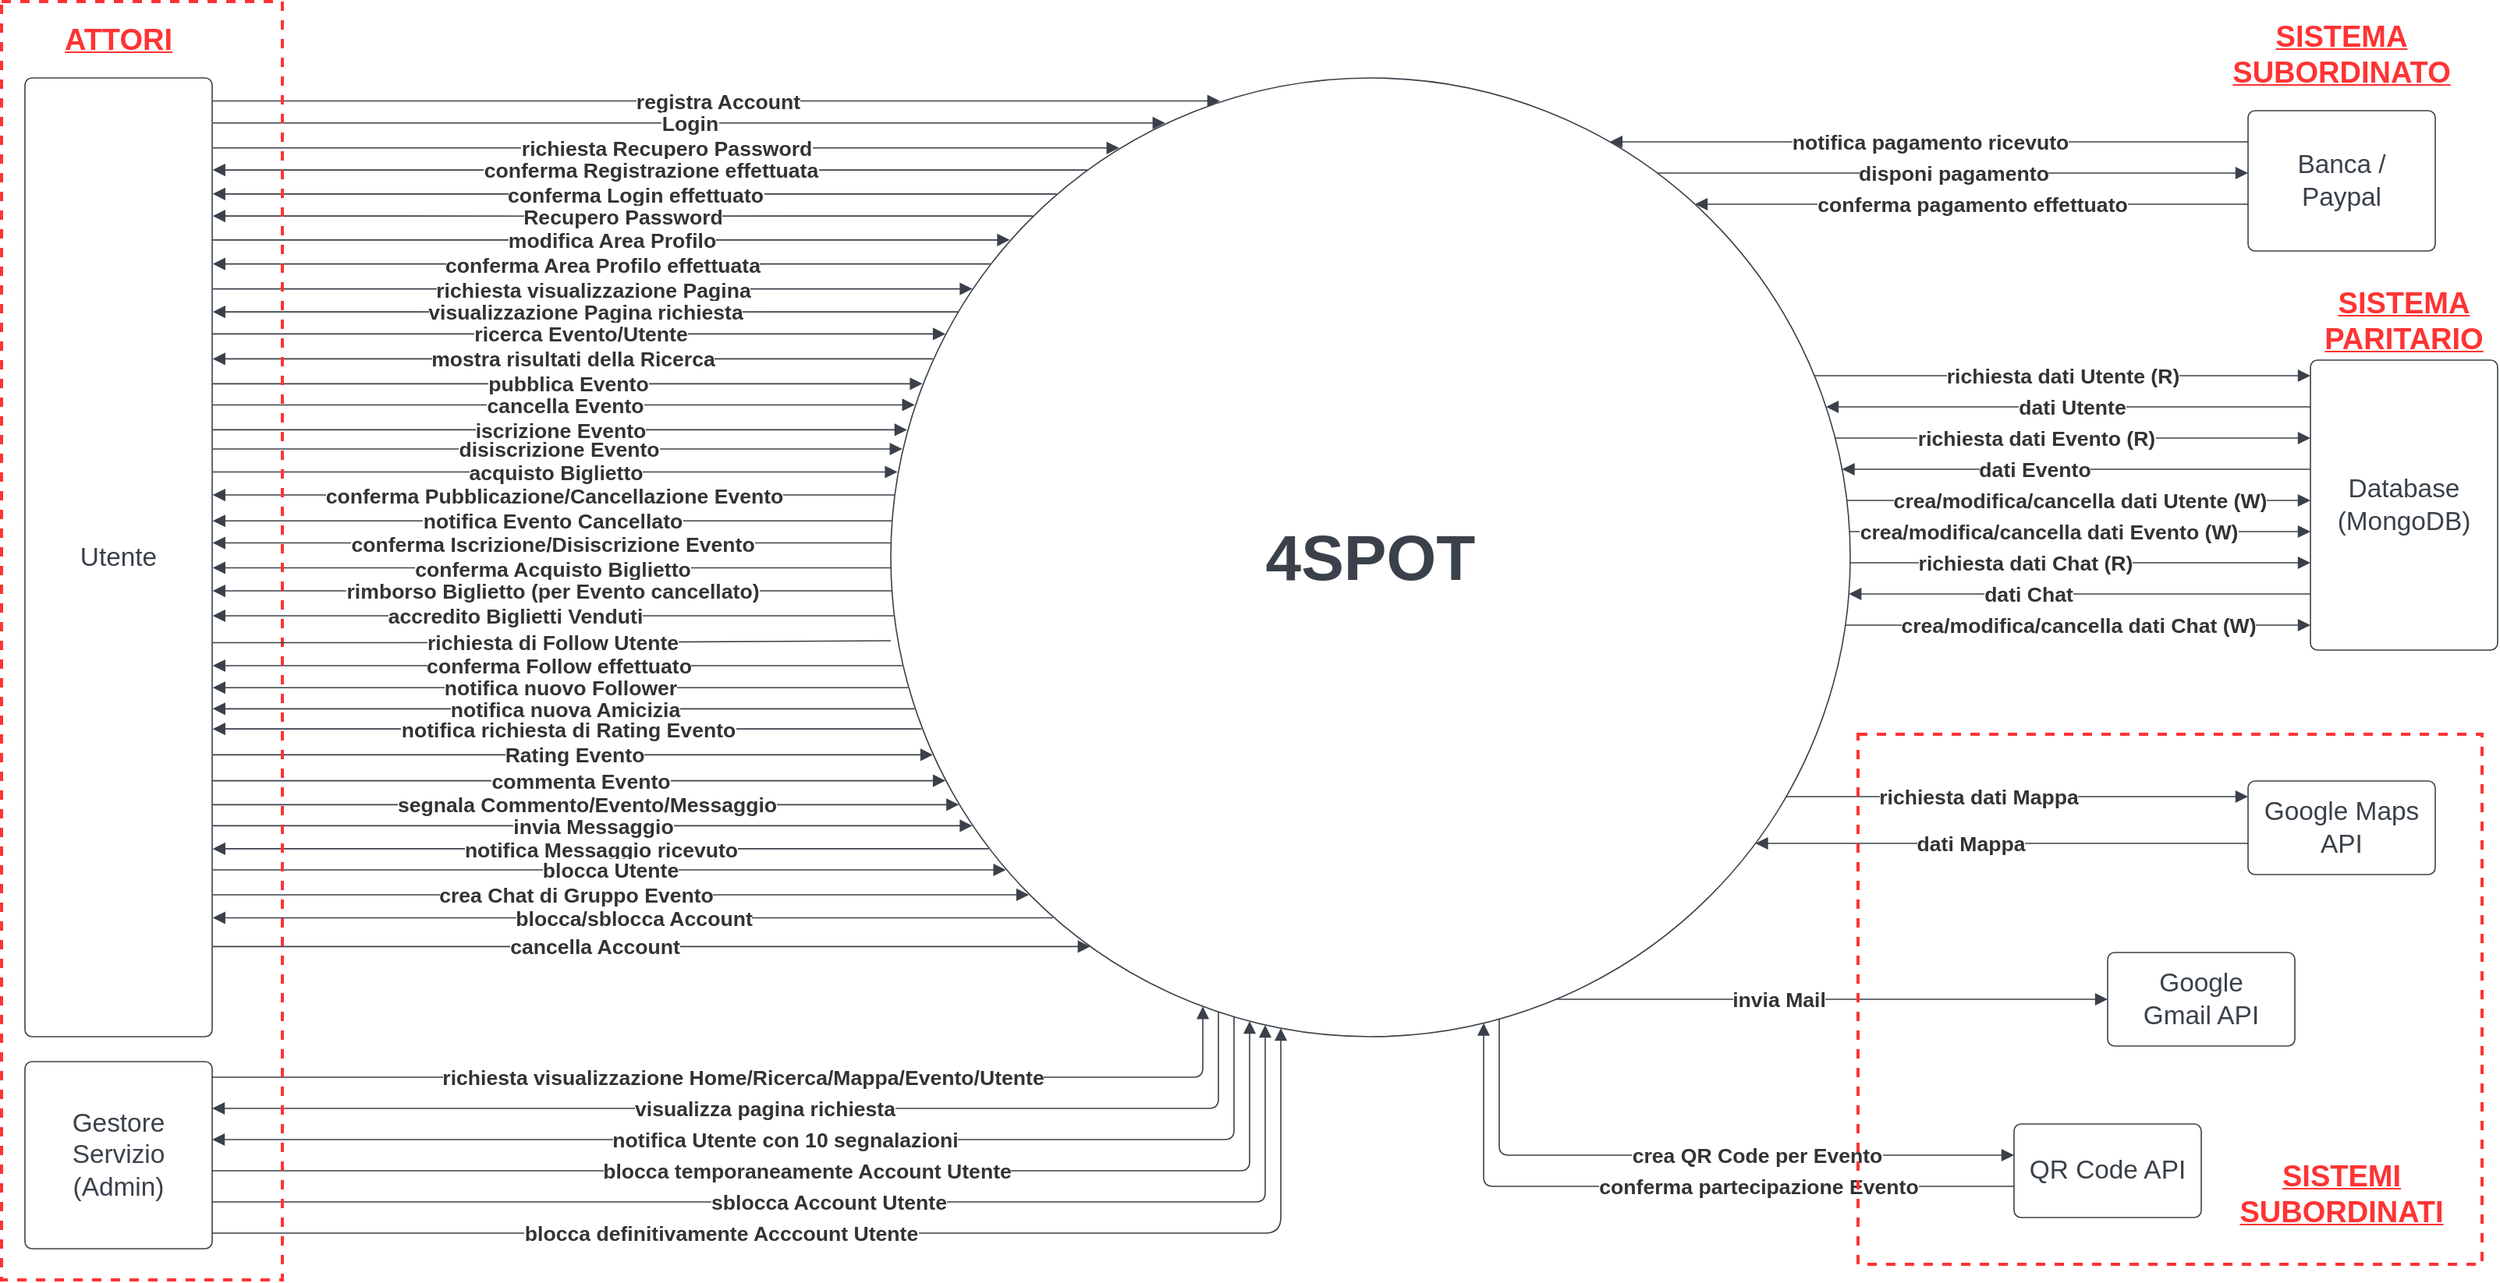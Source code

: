 <mxfile version="20.5.3" type="device"><diagram id="0ygU7Ll9kTjjCBXaLYGu" name="Page-1"><mxGraphModel dx="1422" dy="820" grid="1" gridSize="10" guides="1" tooltips="1" connect="1" arrows="1" fold="1" page="1" pageScale="1" pageWidth="1654" pageHeight="1169" math="0" shadow="0"><root><mxCell id="0"/><mxCell id="1" parent="0"/><UserObject label="Utente" lucidchartObjectId="jHH7LscCZWrc" id="lxG8114WZ8tYVS2gmqav-1"><mxCell style="html=1;overflow=block;blockSpacing=1;whiteSpace=wrap;fontSize=16.7;fontColor=#3a414a;spacing=9;strokeColor=#3a414a;strokeOpacity=100;rounded=1;absoluteArcSize=1;arcSize=9;strokeWidth=0.8;" parent="1" vertex="1"><mxGeometry x="45" y="189" width="120" height="615" as="geometry"/></mxCell></UserObject><UserObject label="" lucidchartObjectId="wHH783.iqKd4" id="lxG8114WZ8tYVS2gmqav-2"><mxCell style="html=1;jettySize=18;whiteSpace=wrap;fontSize=13;strokeColor=#3a414a;strokeOpacity=100;strokeWidth=0.8;rounded=1;arcSize=12;edgeStyle=orthogonalEdgeStyle;startArrow=none;endArrow=block;endFill=1;exitX=1.003;exitY=0.024;exitPerimeter=0;entryX=0.343;entryY=0.024;entryPerimeter=0;" parent="1" source="lxG8114WZ8tYVS2gmqav-1" target="lxG8114WZ8tYVS2gmqav-8" edge="1"><mxGeometry width="100" height="100" relative="1" as="geometry"><Array as="points"/></mxGeometry></mxCell></UserObject><mxCell id="lxG8114WZ8tYVS2gmqav-3" value="registra Account" style="text;html=1;resizable=0;labelBackgroundColor=default;align=center;verticalAlign=middle;fontStyle=1;fontColor=#333333;fontSize=13.3;" parent="lxG8114WZ8tYVS2gmqav-2" vertex="1"><mxGeometry relative="1" as="geometry"/></mxCell><UserObject label="" lucidchartObjectId="KHH7KnqsIhpE" id="lxG8114WZ8tYVS2gmqav-4"><mxCell style="html=1;jettySize=18;whiteSpace=wrap;fontSize=13;strokeColor=#3a414a;strokeOpacity=100;strokeWidth=0.8;rounded=1;arcSize=12;edgeStyle=orthogonalEdgeStyle;startArrow=none;endArrow=block;endFill=1;exitX=1.003;exitY=0.047;exitPerimeter=0;entryX=0.286;entryY=0.047;entryPerimeter=0;" parent="1" source="lxG8114WZ8tYVS2gmqav-1" target="lxG8114WZ8tYVS2gmqav-8" edge="1"><mxGeometry width="100" height="100" relative="1" as="geometry"><Array as="points"/></mxGeometry></mxCell></UserObject><mxCell id="lxG8114WZ8tYVS2gmqav-5" value="Login" style="text;html=1;resizable=0;labelBackgroundColor=default;align=center;verticalAlign=middle;fontStyle=1;fontColor=#333333;fontSize=13.3;" parent="lxG8114WZ8tYVS2gmqav-4" vertex="1"><mxGeometry relative="1" as="geometry"/></mxCell><UserObject label="" lucidchartObjectId="YHH7TzQvjpD2" id="lxG8114WZ8tYVS2gmqav-6"><mxCell style="html=1;jettySize=18;whiteSpace=wrap;fontSize=13;strokeColor=#3a414a;strokeOpacity=100;strokeWidth=0.8;rounded=1;arcSize=12;edgeStyle=orthogonalEdgeStyle;startArrow=none;endArrow=block;endFill=1;exitX=1.003;exitY=0.073;exitPerimeter=0;entryX=0.238;entryY=0.073;entryPerimeter=0;" parent="1" source="lxG8114WZ8tYVS2gmqav-1" target="lxG8114WZ8tYVS2gmqav-8" edge="1"><mxGeometry width="100" height="100" relative="1" as="geometry"><Array as="points"/></mxGeometry></mxCell></UserObject><mxCell id="lxG8114WZ8tYVS2gmqav-7" value="richiesta Recupero Password" style="text;html=1;resizable=0;labelBackgroundColor=default;align=center;verticalAlign=middle;fontStyle=1;fontColor=#333333;fontSize=13.3;" parent="lxG8114WZ8tYVS2gmqav-6" vertex="1"><mxGeometry relative="1" as="geometry"/></mxCell><UserObject label="&lt;font style=&quot;font-size: 41px;&quot;&gt;&lt;b&gt;&lt;font style=&quot;font-size: 41px;&quot;&gt;4SPOT&lt;/font&gt;&lt;/b&gt;&lt;/font&gt;" lucidchartObjectId="lIH7gqfnKGnC" id="lxG8114WZ8tYVS2gmqav-8"><mxCell style="html=1;overflow=block;blockSpacing=1;whiteSpace=wrap;ellipse;fontSize=16.7;fontColor=#3a414a;spacing=3.8;strokeColor=#3a414a;strokeOpacity=100;rounded=1;absoluteArcSize=1;arcSize=9;strokeWidth=0.8;" parent="1" vertex="1"><mxGeometry x="600" y="189" width="615" height="615" as="geometry"/></mxCell></UserObject><UserObject label="" lucidchartObjectId="XKH7SrIEXnF4" id="lxG8114WZ8tYVS2gmqav-9"><mxCell style="html=1;jettySize=18;whiteSpace=wrap;fontSize=13;strokeColor=#3a414a;strokeOpacity=100;strokeWidth=0.8;rounded=1;arcSize=12;edgeStyle=orthogonalEdgeStyle;startArrow=none;endArrow=block;endFill=1;exitX=0.205;exitY=0.096;exitPerimeter=0;entryX=1.003;entryY=0.096;entryPerimeter=0;" parent="1" source="lxG8114WZ8tYVS2gmqav-8" target="lxG8114WZ8tYVS2gmqav-1" edge="1"><mxGeometry width="100" height="100" relative="1" as="geometry"><Array as="points"/></mxGeometry></mxCell></UserObject><mxCell id="lxG8114WZ8tYVS2gmqav-10" value="conferma Registrazione effettuata" style="text;html=1;resizable=0;labelBackgroundColor=default;align=center;verticalAlign=middle;fontStyle=1;fontColor=#333333;fontSize=13.3;" parent="lxG8114WZ8tYVS2gmqav-9" vertex="1"><mxGeometry relative="1" as="geometry"/></mxCell><UserObject label="" lucidchartObjectId="wLH7paUqzed-" id="lxG8114WZ8tYVS2gmqav-11"><mxCell style="html=1;jettySize=18;whiteSpace=wrap;fontSize=13;strokeColor=#3a414a;strokeOpacity=100;strokeWidth=0.8;rounded=1;arcSize=12;edgeStyle=orthogonalEdgeStyle;startArrow=none;endArrow=block;endFill=1;exitX=0.173;exitY=0.121;exitPerimeter=0;entryX=1.003;entryY=0.121;entryPerimeter=0;" parent="1" source="lxG8114WZ8tYVS2gmqav-8" target="lxG8114WZ8tYVS2gmqav-1" edge="1"><mxGeometry width="100" height="100" relative="1" as="geometry"><Array as="points"/></mxGeometry></mxCell></UserObject><mxCell id="lxG8114WZ8tYVS2gmqav-12" value="conferma Login effettuato" style="text;html=1;resizable=0;labelBackgroundColor=default;align=center;verticalAlign=middle;fontStyle=1;fontColor=#333333;fontSize=13.3;" parent="lxG8114WZ8tYVS2gmqav-11" vertex="1"><mxGeometry relative="1" as="geometry"/></mxCell><UserObject label="" lucidchartObjectId="WLH701~cZH7e" id="lxG8114WZ8tYVS2gmqav-13"><mxCell style="html=1;jettySize=18;whiteSpace=wrap;fontSize=13;strokeColor=#3a414a;strokeOpacity=100;strokeWidth=0.8;rounded=1;arcSize=12;edgeStyle=orthogonalEdgeStyle;startArrow=none;endArrow=block;endFill=1;exitX=0.148;exitY=0.144;exitPerimeter=0;entryX=1.003;entryY=0.144;entryPerimeter=0;" parent="1" source="lxG8114WZ8tYVS2gmqav-8" target="lxG8114WZ8tYVS2gmqav-1" edge="1"><mxGeometry width="100" height="100" relative="1" as="geometry"><Array as="points"/></mxGeometry></mxCell></UserObject><mxCell id="lxG8114WZ8tYVS2gmqav-14" value="Recupero Password" style="text;html=1;resizable=0;labelBackgroundColor=default;align=center;verticalAlign=middle;fontStyle=1;fontColor=#333333;fontSize=13.3;" parent="lxG8114WZ8tYVS2gmqav-13" vertex="1"><mxGeometry relative="1" as="geometry"/></mxCell><UserObject label="" lucidchartObjectId="LMH7ZaBN427p" id="lxG8114WZ8tYVS2gmqav-15"><mxCell style="html=1;jettySize=18;whiteSpace=wrap;fontSize=13;strokeColor=#3a414a;strokeOpacity=100;strokeWidth=0.8;rounded=1;arcSize=12;edgeStyle=orthogonalEdgeStyle;startArrow=none;endArrow=block;endFill=1;exitX=1.003;exitY=0.169;exitPerimeter=0;entryX=0.124;entryY=0.169;entryPerimeter=0;" parent="1" source="lxG8114WZ8tYVS2gmqav-1" target="lxG8114WZ8tYVS2gmqav-8" edge="1"><mxGeometry width="100" height="100" relative="1" as="geometry"><Array as="points"/></mxGeometry></mxCell></UserObject><mxCell id="lxG8114WZ8tYVS2gmqav-16" value="modifica Area Profilo" style="text;html=1;resizable=0;labelBackgroundColor=default;align=center;verticalAlign=middle;fontStyle=1;fontColor=#333333;fontSize=13.3;" parent="lxG8114WZ8tYVS2gmqav-15" vertex="1"><mxGeometry relative="1" as="geometry"/></mxCell><UserObject label="" lucidchartObjectId="yNH7M9s8kYvh" id="lxG8114WZ8tYVS2gmqav-17"><mxCell style="html=1;jettySize=18;whiteSpace=wrap;fontSize=13;strokeColor=#3a414a;strokeOpacity=100;strokeWidth=0.8;rounded=1;arcSize=12;edgeStyle=orthogonalEdgeStyle;startArrow=none;endArrow=block;endFill=1;exitX=0.104;exitY=0.194;exitPerimeter=0;entryX=1.003;entryY=0.194;entryPerimeter=0;" parent="1" source="lxG8114WZ8tYVS2gmqav-8" target="lxG8114WZ8tYVS2gmqav-1" edge="1"><mxGeometry width="100" height="100" relative="1" as="geometry"><Array as="points"/></mxGeometry></mxCell></UserObject><mxCell id="lxG8114WZ8tYVS2gmqav-18" value="conferma Area Profilo effettuata" style="text;html=1;resizable=0;labelBackgroundColor=default;align=center;verticalAlign=middle;fontStyle=1;fontColor=#333333;fontSize=13.3;" parent="lxG8114WZ8tYVS2gmqav-17" vertex="1"><mxGeometry relative="1" as="geometry"/></mxCell><UserObject label="" lucidchartObjectId="eOH7OGuUN6M1" id="lxG8114WZ8tYVS2gmqav-19"><mxCell style="html=1;jettySize=18;whiteSpace=wrap;fontSize=13;strokeColor=#3a414a;strokeOpacity=100;strokeWidth=0.8;rounded=1;arcSize=12;edgeStyle=orthogonalEdgeStyle;startArrow=none;endArrow=block;endFill=1;exitX=1.003;exitY=0.22;exitPerimeter=0;entryX=0.085;entryY=0.22;entryPerimeter=0;" parent="1" source="lxG8114WZ8tYVS2gmqav-1" target="lxG8114WZ8tYVS2gmqav-8" edge="1"><mxGeometry width="100" height="100" relative="1" as="geometry"><Array as="points"/></mxGeometry></mxCell></UserObject><mxCell id="lxG8114WZ8tYVS2gmqav-20" value="richiesta visualizzazione Pagina" style="text;html=1;resizable=0;labelBackgroundColor=default;align=center;verticalAlign=middle;fontStyle=1;fontColor=#333333;fontSize=13.3;" parent="lxG8114WZ8tYVS2gmqav-19" vertex="1"><mxGeometry relative="1" as="geometry"/></mxCell><UserObject label="" lucidchartObjectId="IOH7h3Mx-0K_" id="lxG8114WZ8tYVS2gmqav-21"><mxCell style="html=1;jettySize=18;whiteSpace=wrap;fontSize=13;strokeColor=#3a414a;strokeOpacity=100;strokeWidth=0.8;rounded=1;arcSize=12;edgeStyle=orthogonalEdgeStyle;startArrow=none;endArrow=block;endFill=1;exitX=0.07;exitY=0.244;exitPerimeter=0;entryX=1.003;entryY=0.244;entryPerimeter=0;" parent="1" source="lxG8114WZ8tYVS2gmqav-8" target="lxG8114WZ8tYVS2gmqav-1" edge="1"><mxGeometry width="100" height="100" relative="1" as="geometry"><Array as="points"/></mxGeometry></mxCell></UserObject><mxCell id="lxG8114WZ8tYVS2gmqav-22" value="visualizzazione Pagina richiesta" style="text;html=1;resizable=0;labelBackgroundColor=default;align=center;verticalAlign=middle;fontStyle=1;fontColor=#333333;fontSize=13.3;" parent="lxG8114WZ8tYVS2gmqav-21" vertex="1"><mxGeometry relative="1" as="geometry"/></mxCell><UserObject label="" lucidchartObjectId="pPH7auIgnBh3" id="lxG8114WZ8tYVS2gmqav-23"><mxCell style="html=1;jettySize=18;whiteSpace=wrap;fontSize=13;strokeColor=#3a414a;strokeOpacity=100;strokeWidth=0.8;rounded=1;arcSize=12;edgeStyle=orthogonalEdgeStyle;startArrow=none;endArrow=block;endFill=1;exitX=1.003;exitY=0.267;exitPerimeter=0;entryX=0.057;entryY=0.267;entryPerimeter=0;" parent="1" source="lxG8114WZ8tYVS2gmqav-1" target="lxG8114WZ8tYVS2gmqav-8" edge="1"><mxGeometry width="100" height="100" relative="1" as="geometry"><Array as="points"/></mxGeometry></mxCell></UserObject><mxCell id="lxG8114WZ8tYVS2gmqav-24" value="ricerca Evento/Utente" style="text;html=1;resizable=0;labelBackgroundColor=default;align=center;verticalAlign=middle;fontStyle=1;fontColor=#333333;fontSize=13.3;" parent="lxG8114WZ8tYVS2gmqav-23" vertex="1"><mxGeometry relative="1" as="geometry"/></mxCell><UserObject label="" lucidchartObjectId="DPH7GfI7g3P4" id="lxG8114WZ8tYVS2gmqav-25"><mxCell style="html=1;jettySize=18;whiteSpace=wrap;fontSize=13;strokeColor=#3a414a;strokeOpacity=100;strokeWidth=0.8;rounded=1;arcSize=12;edgeStyle=orthogonalEdgeStyle;startArrow=none;endArrow=block;endFill=1;exitX=0.044;exitY=0.293;exitPerimeter=0;entryX=1.003;entryY=0.293;entryPerimeter=0;" parent="1" source="lxG8114WZ8tYVS2gmqav-8" target="lxG8114WZ8tYVS2gmqav-1" edge="1"><mxGeometry width="100" height="100" relative="1" as="geometry"><Array as="points"/></mxGeometry></mxCell></UserObject><mxCell id="lxG8114WZ8tYVS2gmqav-26" value="mostra risultati della Ricerca" style="text;html=1;resizable=0;labelBackgroundColor=default;align=center;verticalAlign=middle;fontStyle=1;fontColor=#333333;fontSize=13.3;" parent="lxG8114WZ8tYVS2gmqav-25" vertex="1"><mxGeometry relative="1" as="geometry"/></mxCell><UserObject label="" lucidchartObjectId="gRH7WHzK21GY" id="lxG8114WZ8tYVS2gmqav-27"><mxCell style="html=1;jettySize=18;whiteSpace=wrap;fontSize=13;strokeColor=#3a414a;strokeOpacity=100;strokeWidth=0.8;rounded=1;arcSize=12;edgeStyle=orthogonalEdgeStyle;startArrow=none;endArrow=block;endFill=1;exitX=1.003;exitY=0.319;exitPerimeter=0;entryX=0.033;entryY=0.319;entryPerimeter=0;" parent="1" source="lxG8114WZ8tYVS2gmqav-1" target="lxG8114WZ8tYVS2gmqav-8" edge="1"><mxGeometry width="100" height="100" relative="1" as="geometry"><Array as="points"/></mxGeometry></mxCell></UserObject><mxCell id="lxG8114WZ8tYVS2gmqav-28" value="pubblica Evento" style="text;html=1;resizable=0;labelBackgroundColor=default;align=center;verticalAlign=middle;fontStyle=1;fontColor=#333333;fontSize=13.3;" parent="lxG8114WZ8tYVS2gmqav-27" vertex="1"><mxGeometry relative="1" as="geometry"/></mxCell><UserObject label="" lucidchartObjectId="sRH7Hm01PzJg" id="lxG8114WZ8tYVS2gmqav-29"><mxCell style="html=1;jettySize=18;whiteSpace=wrap;fontSize=13;strokeColor=#3a414a;strokeOpacity=100;strokeWidth=0.8;rounded=1;arcSize=12;edgeStyle=orthogonalEdgeStyle;startArrow=none;endArrow=block;endFill=1;exitX=1.003;exitY=0.341;exitPerimeter=0;entryX=0.025;entryY=0.341;entryPerimeter=0;" parent="1" source="lxG8114WZ8tYVS2gmqav-1" target="lxG8114WZ8tYVS2gmqav-8" edge="1"><mxGeometry width="100" height="100" relative="1" as="geometry"><Array as="points"/></mxGeometry></mxCell></UserObject><mxCell id="lxG8114WZ8tYVS2gmqav-30" value="cancella Evento" style="text;html=1;resizable=0;labelBackgroundColor=default;align=center;verticalAlign=middle;fontStyle=1;fontColor=#333333;fontSize=13.3;" parent="lxG8114WZ8tYVS2gmqav-29" vertex="1"><mxGeometry relative="1" as="geometry"/></mxCell><UserObject label="" lucidchartObjectId="GRH7h_QIygp7" id="lxG8114WZ8tYVS2gmqav-31"><mxCell style="html=1;jettySize=18;whiteSpace=wrap;fontSize=13;strokeColor=#3a414a;strokeOpacity=100;strokeWidth=0.8;rounded=1;arcSize=12;edgeStyle=orthogonalEdgeStyle;startArrow=none;endArrow=block;endFill=1;exitX=1.003;exitY=0.367;exitPerimeter=0;entryX=0.017;entryY=0.367;entryPerimeter=0;" parent="1" source="lxG8114WZ8tYVS2gmqav-1" target="lxG8114WZ8tYVS2gmqav-8" edge="1"><mxGeometry width="100" height="100" relative="1" as="geometry"><Array as="points"/></mxGeometry></mxCell></UserObject><mxCell id="lxG8114WZ8tYVS2gmqav-32" value="iscrizione Evento" style="text;html=1;resizable=0;labelBackgroundColor=default;align=center;verticalAlign=middle;fontStyle=1;fontColor=#333333;fontSize=13.3;" parent="lxG8114WZ8tYVS2gmqav-31" vertex="1"><mxGeometry relative="1" as="geometry"/></mxCell><UserObject label="" lucidchartObjectId="SRH7L3CMCKQg" id="lxG8114WZ8tYVS2gmqav-33"><mxCell style="html=1;jettySize=18;whiteSpace=wrap;fontSize=13;strokeColor=#3a414a;strokeOpacity=100;strokeWidth=0.8;rounded=1;arcSize=12;edgeStyle=orthogonalEdgeStyle;startArrow=none;endArrow=block;endFill=1;exitX=1.003;exitY=0.387;exitPerimeter=0;entryX=0.012;entryY=0.387;entryPerimeter=0;" parent="1" source="lxG8114WZ8tYVS2gmqav-1" target="lxG8114WZ8tYVS2gmqav-8" edge="1"><mxGeometry width="100" height="100" relative="1" as="geometry"><Array as="points"/></mxGeometry></mxCell></UserObject><mxCell id="lxG8114WZ8tYVS2gmqav-34" value="disiscrizione Evento" style="text;html=1;resizable=0;labelBackgroundColor=default;align=center;verticalAlign=middle;fontStyle=1;fontColor=#333333;fontSize=13.3;" parent="lxG8114WZ8tYVS2gmqav-33" vertex="1"><mxGeometry relative="1" as="geometry"/></mxCell><UserObject label="" lucidchartObjectId="5RH7j4TL1iUF" id="lxG8114WZ8tYVS2gmqav-35"><mxCell style="html=1;jettySize=18;whiteSpace=wrap;fontSize=13;strokeColor=#3a414a;strokeOpacity=100;strokeWidth=0.8;rounded=1;arcSize=12;edgeStyle=orthogonalEdgeStyle;startArrow=none;endArrow=block;endFill=1;exitX=1.003;exitY=0.411;exitPerimeter=0;entryX=0.007;entryY=0.411;entryPerimeter=0;" parent="1" source="lxG8114WZ8tYVS2gmqav-1" target="lxG8114WZ8tYVS2gmqav-8" edge="1"><mxGeometry width="100" height="100" relative="1" as="geometry"><Array as="points"/></mxGeometry></mxCell></UserObject><mxCell id="lxG8114WZ8tYVS2gmqav-36" value="acquisto Biglietto" style="text;html=1;resizable=0;labelBackgroundColor=default;align=center;verticalAlign=middle;fontStyle=1;fontColor=#333333;fontSize=13.3;" parent="lxG8114WZ8tYVS2gmqav-35" vertex="1"><mxGeometry relative="1" as="geometry"/></mxCell><UserObject label="" lucidchartObjectId="ZTH7daVjHgkw" id="lxG8114WZ8tYVS2gmqav-37"><mxCell style="html=1;jettySize=18;whiteSpace=wrap;fontSize=13;strokeColor=#3a414a;strokeOpacity=100;strokeWidth=0.8;rounded=1;arcSize=12;edgeStyle=orthogonalEdgeStyle;startArrow=none;endArrow=block;endFill=1;exitX=0.004;exitY=0.435;exitPerimeter=0;entryX=1.003;entryY=0.435;entryPerimeter=0;" parent="1" source="lxG8114WZ8tYVS2gmqav-8" target="lxG8114WZ8tYVS2gmqav-1" edge="1"><mxGeometry width="100" height="100" relative="1" as="geometry"><Array as="points"/></mxGeometry></mxCell></UserObject><mxCell id="lxG8114WZ8tYVS2gmqav-38" value="conferma Pubblicazione/Cancellazione Evento" style="text;html=1;resizable=0;labelBackgroundColor=default;align=center;verticalAlign=middle;fontStyle=1;fontColor=#333333;fontSize=13.3;" parent="lxG8114WZ8tYVS2gmqav-37" vertex="1"><mxGeometry relative="1" as="geometry"/></mxCell><UserObject label="" lucidchartObjectId="eUH7TmGV5.Vp" id="lxG8114WZ8tYVS2gmqav-39"><mxCell style="html=1;jettySize=18;whiteSpace=wrap;fontSize=13;strokeColor=#3a414a;strokeOpacity=100;strokeWidth=0.8;rounded=1;arcSize=12;edgeStyle=orthogonalEdgeStyle;startArrow=none;endArrow=block;endFill=1;exitX=0.001;exitY=0.462;exitPerimeter=0;entryX=1.003;entryY=0.462;entryPerimeter=0;" parent="1" source="lxG8114WZ8tYVS2gmqav-8" target="lxG8114WZ8tYVS2gmqav-1" edge="1"><mxGeometry width="100" height="100" relative="1" as="geometry"><Array as="points"/></mxGeometry></mxCell></UserObject><mxCell id="lxG8114WZ8tYVS2gmqav-40" value="notifica Evento Cancellato" style="text;html=1;resizable=0;labelBackgroundColor=default;align=center;verticalAlign=middle;fontStyle=1;fontColor=#333333;fontSize=13.3;" parent="lxG8114WZ8tYVS2gmqav-39" vertex="1"><mxGeometry relative="1" as="geometry"/></mxCell><UserObject label="" lucidchartObjectId="RUH7cOlVJwAU" id="lxG8114WZ8tYVS2gmqav-41"><mxCell style="html=1;jettySize=18;whiteSpace=wrap;fontSize=13;strokeColor=#3a414a;strokeOpacity=100;strokeWidth=0.8;rounded=1;arcSize=12;edgeStyle=orthogonalEdgeStyle;startArrow=none;endArrow=block;endFill=1;exitX=0;exitY=0.485;exitPerimeter=0;entryX=1.003;entryY=0.485;entryPerimeter=0;" parent="1" source="lxG8114WZ8tYVS2gmqav-8" target="lxG8114WZ8tYVS2gmqav-1" edge="1"><mxGeometry width="100" height="100" relative="1" as="geometry"><Array as="points"/></mxGeometry></mxCell></UserObject><mxCell id="lxG8114WZ8tYVS2gmqav-42" value="conferma Iscrizione/Disiscrizione Evento" style="text;html=1;resizable=0;labelBackgroundColor=default;align=center;verticalAlign=middle;fontStyle=1;fontColor=#333333;fontSize=13.3;" parent="lxG8114WZ8tYVS2gmqav-41" vertex="1"><mxGeometry relative="1" as="geometry"/></mxCell><UserObject label="" lucidchartObjectId="fVH7z-oJC5yo" id="lxG8114WZ8tYVS2gmqav-43"><mxCell style="html=1;jettySize=18;whiteSpace=wrap;fontSize=13;strokeColor=#3a414a;strokeOpacity=100;strokeWidth=0.8;rounded=1;arcSize=12;edgeStyle=orthogonalEdgeStyle;startArrow=none;endArrow=block;endFill=1;exitX=0;exitY=0.511;exitPerimeter=0;entryX=1.003;entryY=0.511;entryPerimeter=0;" parent="1" source="lxG8114WZ8tYVS2gmqav-8" target="lxG8114WZ8tYVS2gmqav-1" edge="1"><mxGeometry width="100" height="100" relative="1" as="geometry"><Array as="points"/></mxGeometry></mxCell></UserObject><mxCell id="lxG8114WZ8tYVS2gmqav-44" value="conferma Acquisto Biglietto" style="text;html=1;resizable=0;labelBackgroundColor=default;align=center;verticalAlign=middle;fontStyle=1;fontColor=#333333;fontSize=13.3;" parent="lxG8114WZ8tYVS2gmqav-43" vertex="1"><mxGeometry relative="1" as="geometry"/></mxCell><UserObject label="" lucidchartObjectId="tVH7EqTQFxr9" id="lxG8114WZ8tYVS2gmqav-45"><mxCell style="html=1;jettySize=18;whiteSpace=wrap;fontSize=13;strokeColor=#3a414a;strokeOpacity=100;strokeWidth=0.8;rounded=1;arcSize=12;edgeStyle=orthogonalEdgeStyle;startArrow=none;endArrow=block;endFill=1;exitX=0.001;exitY=0.535;exitPerimeter=0;entryX=1.003;entryY=0.535;entryPerimeter=0;" parent="1" source="lxG8114WZ8tYVS2gmqav-8" target="lxG8114WZ8tYVS2gmqav-1" edge="1"><mxGeometry width="100" height="100" relative="1" as="geometry"><Array as="points"/></mxGeometry></mxCell></UserObject><mxCell id="lxG8114WZ8tYVS2gmqav-46" value="rimborso Biglietto (per Evento cancellato)" style="text;html=1;resizable=0;labelBackgroundColor=default;align=center;verticalAlign=middle;fontStyle=1;fontColor=#333333;fontSize=13.3;" parent="lxG8114WZ8tYVS2gmqav-45" vertex="1"><mxGeometry relative="1" as="geometry"/></mxCell><UserObject label="" lucidchartObjectId="MVH7aL9U6KGk" id="lxG8114WZ8tYVS2gmqav-47"><mxCell style="html=1;jettySize=18;whiteSpace=wrap;fontSize=13;strokeColor=#3a414a;strokeOpacity=100;strokeWidth=0.8;rounded=1;arcSize=12;edgeStyle=orthogonalEdgeStyle;startArrow=none;endArrow=block;endFill=1;exitX=0.003;exitY=0.561;exitPerimeter=0;entryX=1.003;entryY=0.561;entryPerimeter=0;" parent="1" source="lxG8114WZ8tYVS2gmqav-8" target="lxG8114WZ8tYVS2gmqav-1" edge="1"><mxGeometry width="100" height="100" relative="1" as="geometry"><Array as="points"/></mxGeometry></mxCell></UserObject><mxCell id="lxG8114WZ8tYVS2gmqav-48" value="accredito Biglietti Venduti" style="text;html=1;resizable=0;labelBackgroundColor=default;align=center;verticalAlign=middle;fontStyle=1;fontColor=#333333;fontSize=13.3;" parent="lxG8114WZ8tYVS2gmqav-47" vertex="1"><mxGeometry x="0.113" relative="1" as="geometry"/></mxCell><UserObject label="" lucidchartObjectId="nXH7kLKec8an" id="lxG8114WZ8tYVS2gmqav-51"><mxCell style="html=1;jettySize=18;whiteSpace=wrap;fontSize=13;strokeColor=#3a414a;strokeOpacity=100;strokeWidth=0.8;rounded=1;arcSize=12;edgeStyle=orthogonalEdgeStyle;startArrow=none;endArrow=block;endFill=1;exitX=0.012;exitY=0.613;exitPerimeter=0;entryX=1.003;entryY=0.613;entryPerimeter=0;" parent="1" source="lxG8114WZ8tYVS2gmqav-8" target="lxG8114WZ8tYVS2gmqav-1" edge="1"><mxGeometry width="100" height="100" relative="1" as="geometry"><Array as="points"/></mxGeometry></mxCell></UserObject><mxCell id="lxG8114WZ8tYVS2gmqav-52" value="conferma Follow effettuato" style="text;html=1;resizable=0;labelBackgroundColor=default;align=center;verticalAlign=middle;fontStyle=1;fontColor=#333333;fontSize=13.3;" parent="lxG8114WZ8tYVS2gmqav-51" vertex="1"><mxGeometry relative="1" as="geometry"/></mxCell><UserObject label="" lucidchartObjectId="BXH7AgO8dB7Y" id="lxG8114WZ8tYVS2gmqav-53"><mxCell style="html=1;jettySize=18;whiteSpace=wrap;fontSize=13;strokeColor=#3a414a;strokeOpacity=100;strokeWidth=0.8;rounded=1;arcSize=12;edgeStyle=orthogonalEdgeStyle;startArrow=none;endArrow=block;endFill=1;exitX=0.018;exitY=0.636;exitPerimeter=0;entryX=1.003;entryY=0.636;entryPerimeter=0;" parent="1" source="lxG8114WZ8tYVS2gmqav-8" target="lxG8114WZ8tYVS2gmqav-1" edge="1"><mxGeometry width="100" height="100" relative="1" as="geometry"><Array as="points"/></mxGeometry></mxCell></UserObject><mxCell id="lxG8114WZ8tYVS2gmqav-54" value="notifica nuovo Follower" style="text;html=1;resizable=0;labelBackgroundColor=default;align=center;verticalAlign=middle;fontStyle=1;fontColor=#333333;fontSize=13.3;" parent="lxG8114WZ8tYVS2gmqav-53" vertex="1"><mxGeometry relative="1" as="geometry"/></mxCell><UserObject label="" lucidchartObjectId="UXH7WA-boePa" id="lxG8114WZ8tYVS2gmqav-55"><mxCell style="html=1;jettySize=18;whiteSpace=wrap;fontSize=13;strokeColor=#3a414a;strokeOpacity=100;strokeWidth=0.8;rounded=1;arcSize=12;edgeStyle=orthogonalEdgeStyle;startArrow=none;endArrow=block;endFill=1;exitX=0.025;exitY=0.658;exitPerimeter=0;entryX=1.003;entryY=0.658;entryPerimeter=0;" parent="1" source="lxG8114WZ8tYVS2gmqav-8" target="lxG8114WZ8tYVS2gmqav-1" edge="1"><mxGeometry width="100" height="100" relative="1" as="geometry"><Array as="points"/></mxGeometry></mxCell></UserObject><mxCell id="lxG8114WZ8tYVS2gmqav-56" value="notifica nuova Amicizia" style="text;html=1;resizable=0;labelBackgroundColor=default;align=center;verticalAlign=middle;fontStyle=1;fontColor=#333333;fontSize=13.3;" parent="lxG8114WZ8tYVS2gmqav-55" vertex="1"><mxGeometry relative="1" as="geometry"/></mxCell><UserObject label="" lucidchartObjectId="xZH7Id~KaBhH" id="lxG8114WZ8tYVS2gmqav-57"><mxCell style="html=1;jettySize=18;whiteSpace=wrap;fontSize=13;strokeColor=#3a414a;strokeOpacity=100;strokeWidth=0.8;rounded=1;arcSize=12;edgeStyle=orthogonalEdgeStyle;startArrow=none;endArrow=block;endFill=1;exitX=0.032;exitY=0.679;exitPerimeter=0;entryX=1.003;entryY=0.679;entryPerimeter=0;" parent="1" source="lxG8114WZ8tYVS2gmqav-8" target="lxG8114WZ8tYVS2gmqav-1" edge="1"><mxGeometry width="100" height="100" relative="1" as="geometry"><Array as="points"/></mxGeometry></mxCell></UserObject><mxCell id="lxG8114WZ8tYVS2gmqav-58" value="notifica richiesta di Rating Evento" style="text;html=1;resizable=0;labelBackgroundColor=default;align=center;verticalAlign=middle;fontStyle=1;fontColor=#333333;fontSize=13.3;" parent="lxG8114WZ8tYVS2gmqav-57" vertex="1"><mxGeometry relative="1" as="geometry"/></mxCell><UserObject label="" lucidchartObjectId="UZH7BC.9wpHV" id="lxG8114WZ8tYVS2gmqav-59"><mxCell style="html=1;jettySize=18;whiteSpace=wrap;fontSize=13;strokeColor=#3a414a;strokeOpacity=100;strokeWidth=0.8;rounded=1;arcSize=12;edgeStyle=orthogonalEdgeStyle;startArrow=none;endArrow=block;endFill=1;exitX=1.003;exitY=0.706;exitPerimeter=0;entryX=0.044;entryY=0.706;entryPerimeter=0;" parent="1" source="lxG8114WZ8tYVS2gmqav-1" target="lxG8114WZ8tYVS2gmqav-8" edge="1"><mxGeometry width="100" height="100" relative="1" as="geometry"><Array as="points"/></mxGeometry></mxCell></UserObject><mxCell id="lxG8114WZ8tYVS2gmqav-60" value="Rating Evento" style="text;html=1;resizable=0;labelBackgroundColor=default;align=center;verticalAlign=middle;fontStyle=1;fontColor=#333333;fontSize=13.3;" parent="lxG8114WZ8tYVS2gmqav-59" vertex="1"><mxGeometry relative="1" as="geometry"/></mxCell><UserObject label="" lucidchartObjectId="l0H7JUO~giE7" id="lxG8114WZ8tYVS2gmqav-61"><mxCell style="html=1;jettySize=18;whiteSpace=wrap;fontSize=13;strokeColor=#3a414a;strokeOpacity=100;strokeWidth=0.8;rounded=1;arcSize=12;edgeStyle=orthogonalEdgeStyle;startArrow=none;endArrow=block;endFill=1;exitX=1.003;exitY=0.733;exitPerimeter=0;entryX=0.057;entryY=0.733;entryPerimeter=0;" parent="1" source="lxG8114WZ8tYVS2gmqav-1" target="lxG8114WZ8tYVS2gmqav-8" edge="1"><mxGeometry width="100" height="100" relative="1" as="geometry"><Array as="points"/></mxGeometry></mxCell></UserObject><mxCell id="lxG8114WZ8tYVS2gmqav-62" value="commenta Evento" style="text;html=1;resizable=0;labelBackgroundColor=default;align=center;verticalAlign=middle;fontStyle=1;fontColor=#333333;fontSize=13.3;" parent="lxG8114WZ8tYVS2gmqav-61" vertex="1"><mxGeometry relative="1" as="geometry"/></mxCell><UserObject label="" lucidchartObjectId="w0H7LJYwUI0p" id="lxG8114WZ8tYVS2gmqav-63"><mxCell style="html=1;jettySize=18;whiteSpace=wrap;fontSize=13;strokeColor=#3a414a;strokeOpacity=100;strokeWidth=0.8;rounded=1;arcSize=12;edgeStyle=orthogonalEdgeStyle;startArrow=none;endArrow=block;endFill=1;exitX=1.003;exitY=0.758;exitPerimeter=0;entryX=0.071;entryY=0.758;entryPerimeter=0;" parent="1" source="lxG8114WZ8tYVS2gmqav-1" target="lxG8114WZ8tYVS2gmqav-8" edge="1"><mxGeometry width="100" height="100" relative="1" as="geometry"><Array as="points"/></mxGeometry></mxCell></UserObject><mxCell id="lxG8114WZ8tYVS2gmqav-64" value="segnala Commento/Evento/Messaggio" style="text;html=1;resizable=0;labelBackgroundColor=default;align=center;verticalAlign=middle;fontStyle=1;fontColor=#333333;fontSize=13.3;" parent="lxG8114WZ8tYVS2gmqav-63" vertex="1"><mxGeometry relative="1" as="geometry"/></mxCell><UserObject label="" lucidchartObjectId="_0H7AgFtOQkO" id="lxG8114WZ8tYVS2gmqav-65"><mxCell style="html=1;jettySize=18;whiteSpace=wrap;fontSize=13;strokeColor=#3a414a;strokeOpacity=100;strokeWidth=0.8;rounded=1;arcSize=12;edgeStyle=orthogonalEdgeStyle;startArrow=none;endArrow=block;endFill=1;exitX=1.003;exitY=0.78;exitPerimeter=0;entryX=0.085;entryY=0.78;entryPerimeter=0;" parent="1" source="lxG8114WZ8tYVS2gmqav-1" target="lxG8114WZ8tYVS2gmqav-8" edge="1"><mxGeometry width="100" height="100" relative="1" as="geometry"><Array as="points"/></mxGeometry></mxCell></UserObject><mxCell id="lxG8114WZ8tYVS2gmqav-66" value="invia Messaggio" style="text;html=1;resizable=0;labelBackgroundColor=default;align=center;verticalAlign=middle;fontStyle=1;fontColor=#333333;fontSize=13.3;" parent="lxG8114WZ8tYVS2gmqav-65" vertex="1"><mxGeometry relative="1" as="geometry"/></mxCell><UserObject label="" lucidchartObjectId="k1H7-XRbmKV~" id="lxG8114WZ8tYVS2gmqav-67"><mxCell style="html=1;jettySize=18;whiteSpace=wrap;fontSize=13;strokeColor=#3a414a;strokeOpacity=100;strokeWidth=0.8;rounded=1;arcSize=12;edgeStyle=orthogonalEdgeStyle;startArrow=none;endArrow=block;endFill=1;exitX=0.102;exitY=0.804;exitPerimeter=0;entryX=1.003;entryY=0.804;entryPerimeter=0;" parent="1" source="lxG8114WZ8tYVS2gmqav-8" target="lxG8114WZ8tYVS2gmqav-1" edge="1"><mxGeometry width="100" height="100" relative="1" as="geometry"><Array as="points"/></mxGeometry></mxCell></UserObject><mxCell id="lxG8114WZ8tYVS2gmqav-68" value="notifica Messaggio ricevuto" style="text;html=1;resizable=0;labelBackgroundColor=default;align=center;verticalAlign=middle;fontStyle=1;fontColor=#333333;fontSize=13.3;" parent="lxG8114WZ8tYVS2gmqav-67" vertex="1"><mxGeometry relative="1" as="geometry"/></mxCell><UserObject label="" lucidchartObjectId="j2H7Us0Je9lk" id="lxG8114WZ8tYVS2gmqav-69"><mxCell style="html=1;jettySize=18;whiteSpace=wrap;fontSize=13;strokeColor=#3a414a;strokeOpacity=100;strokeWidth=0.8;rounded=1;arcSize=12;edgeStyle=orthogonalEdgeStyle;startArrow=none;endArrow=block;endFill=1;exitX=1.003;exitY=0.826;exitPerimeter=0;entryX=0.12;entryY=0.826;entryPerimeter=0;" parent="1" source="lxG8114WZ8tYVS2gmqav-1" target="lxG8114WZ8tYVS2gmqav-8" edge="1"><mxGeometry width="100" height="100" relative="1" as="geometry"><Array as="points"/></mxGeometry></mxCell></UserObject><mxCell id="lxG8114WZ8tYVS2gmqav-70" value="blocca Utente" style="text;html=1;resizable=0;labelBackgroundColor=default;align=center;verticalAlign=middle;fontStyle=1;fontColor=#333333;fontSize=13.3;" parent="lxG8114WZ8tYVS2gmqav-69" vertex="1"><mxGeometry relative="1" as="geometry"/></mxCell><UserObject label="" lucidchartObjectId="z.H7d1wyJ9p_" id="lxG8114WZ8tYVS2gmqav-71"><mxCell style="html=1;jettySize=18;whiteSpace=wrap;fontSize=13;strokeColor=#3a414a;strokeOpacity=100;strokeWidth=0.8;rounded=1;arcSize=12;edgeStyle=orthogonalEdgeStyle;startArrow=none;endArrow=block;endFill=1;exitX=1.003;exitY=0.852;exitPerimeter=0;entryX=0.144;entryY=0.852;entryPerimeter=0;" parent="1" source="lxG8114WZ8tYVS2gmqav-1" target="lxG8114WZ8tYVS2gmqav-8" edge="1"><mxGeometry width="100" height="100" relative="1" as="geometry"><Array as="points"/></mxGeometry></mxCell></UserObject><mxCell id="lxG8114WZ8tYVS2gmqav-72" value="crea Chat di Gruppo Evento" style="text;html=1;resizable=0;labelBackgroundColor=default;align=center;verticalAlign=middle;fontStyle=1;fontColor=#333333;fontSize=13.3;" parent="lxG8114WZ8tYVS2gmqav-71" vertex="1"><mxGeometry x="-0.111" relative="1" as="geometry"/></mxCell><UserObject label="" lucidchartObjectId="O.H71lI2Ik3Z" id="lxG8114WZ8tYVS2gmqav-73"><mxCell style="html=1;jettySize=18;whiteSpace=wrap;fontSize=13;strokeColor=#3a414a;strokeOpacity=100;strokeWidth=0.8;rounded=1;arcSize=12;edgeStyle=orthogonalEdgeStyle;startArrow=none;endArrow=block;endFill=1;exitX=0.169;exitY=0.876;exitPerimeter=0;entryX=1.003;entryY=0.876;entryPerimeter=0;" parent="1" source="lxG8114WZ8tYVS2gmqav-8" target="lxG8114WZ8tYVS2gmqav-1" edge="1"><mxGeometry width="100" height="100" relative="1" as="geometry"><Array as="points"/></mxGeometry></mxCell></UserObject><mxCell id="lxG8114WZ8tYVS2gmqav-74" value="blocca/sblocca Account" style="text;html=1;resizable=0;labelBackgroundColor=default;align=center;verticalAlign=middle;fontStyle=1;fontColor=#333333;fontSize=13.3;" parent="lxG8114WZ8tYVS2gmqav-73" vertex="1"><mxGeometry relative="1" as="geometry"/></mxCell><UserObject label="Banca / Paypal" lucidchartObjectId="tpI7tBeYs9PJ" id="lxG8114WZ8tYVS2gmqav-75"><mxCell style="html=1;overflow=block;blockSpacing=1;whiteSpace=wrap;fontSize=16.7;fontColor=#3a414a;spacing=9;strokeColor=#3a414a;strokeOpacity=100;rounded=1;absoluteArcSize=1;arcSize=9;strokeWidth=0.8;" parent="1" vertex="1"><mxGeometry x="1470" y="210" width="120" height="90" as="geometry"/></mxCell></UserObject><UserObject label="" lucidchartObjectId="WqI7PDWI7HnT" id="lxG8114WZ8tYVS2gmqav-76"><mxCell style="html=1;jettySize=18;whiteSpace=wrap;fontSize=13;strokeColor=#3a414a;strokeOpacity=100;strokeWidth=0.8;rounded=1;arcSize=12;edgeStyle=orthogonalEdgeStyle;startArrow=none;endArrow=block;endFill=1;" parent="1" source="lxG8114WZ8tYVS2gmqav-75" target="lxG8114WZ8tYVS2gmqav-8" edge="1"><mxGeometry width="100" height="100" relative="1" as="geometry"><Array as="points"><mxPoint x="1410" y="230"/><mxPoint x="1410" y="230"/></Array></mxGeometry></mxCell></UserObject><mxCell id="lxG8114WZ8tYVS2gmqav-77" value="notifica pagamento ricevuto" style="text;html=1;resizable=0;labelBackgroundColor=default;align=center;verticalAlign=middle;fontStyle=1;fontColor=#333333;fontSize=13.3;" parent="lxG8114WZ8tYVS2gmqav-76" vertex="1"><mxGeometry relative="1" as="geometry"/></mxCell><UserObject label="" lucidchartObjectId="krI7eBJk67fI" id="lxG8114WZ8tYVS2gmqav-78"><mxCell style="html=1;jettySize=18;whiteSpace=wrap;fontSize=13;strokeColor=#3a414a;strokeOpacity=100;strokeWidth=0.8;rounded=1;arcSize=12;edgeStyle=orthogonalEdgeStyle;startArrow=none;endArrow=block;endFill=1;" parent="1" source="lxG8114WZ8tYVS2gmqav-8" target="lxG8114WZ8tYVS2gmqav-75" edge="1"><mxGeometry width="100" height="100" relative="1" as="geometry"><Array as="points"><mxPoint x="1410" y="250"/><mxPoint x="1410" y="250"/></Array></mxGeometry></mxCell></UserObject><mxCell id="lxG8114WZ8tYVS2gmqav-79" value="disponi pagamento" style="text;html=1;resizable=0;labelBackgroundColor=default;align=center;verticalAlign=middle;fontStyle=1;fontColor=#333333;fontSize=13.3;" parent="lxG8114WZ8tYVS2gmqav-78" vertex="1"><mxGeometry relative="1" as="geometry"/></mxCell><UserObject label="" lucidchartObjectId="zrI7M7G8hpqL" id="lxG8114WZ8tYVS2gmqav-80"><mxCell style="html=1;jettySize=18;whiteSpace=wrap;fontSize=13;strokeColor=#3a414a;strokeOpacity=100;strokeWidth=0.8;rounded=1;arcSize=12;edgeStyle=orthogonalEdgeStyle;startArrow=none;endArrow=block;endFill=1;" parent="1" source="lxG8114WZ8tYVS2gmqav-75" target="lxG8114WZ8tYVS2gmqav-8" edge="1"><mxGeometry width="100" height="100" relative="1" as="geometry"><Array as="points"><mxPoint x="1410" y="270"/><mxPoint x="1410" y="270"/></Array></mxGeometry></mxCell></UserObject><mxCell id="lxG8114WZ8tYVS2gmqav-81" value="conferma pagamento effettuato" style="text;html=1;resizable=0;labelBackgroundColor=default;align=center;verticalAlign=middle;fontStyle=1;fontColor=#333333;fontSize=13.3;" parent="lxG8114WZ8tYVS2gmqav-80" vertex="1"><mxGeometry relative="1" as="geometry"/></mxCell><UserObject label="Database (MongoDB)" lucidchartObjectId="RFJ7hnKH~_dP" id="lxG8114WZ8tYVS2gmqav-82"><mxCell style="html=1;overflow=block;blockSpacing=1;whiteSpace=wrap;fontSize=16.7;fontColor=#3a414a;spacing=3.8;strokeColor=#3a414a;strokeOpacity=100;rounded=1;absoluteArcSize=1;arcSize=9;strokeWidth=0.8;" parent="1" vertex="1"><mxGeometry x="1510" y="370" width="120" height="186" as="geometry"/></mxCell></UserObject><UserObject label="" lucidchartObjectId="iGJ7JpoObrBa" id="lxG8114WZ8tYVS2gmqav-83"><mxCell style="html=1;jettySize=18;whiteSpace=wrap;fontSize=13;strokeColor=#3a414a;strokeOpacity=100;strokeWidth=0.8;rounded=1;arcSize=12;edgeStyle=orthogonalEdgeStyle;startArrow=none;endArrow=block;endFill=1;exitX=1.003;exitY=0.906;exitPerimeter=0;entryX=0.208;entryY=0.906;entryPerimeter=0;" parent="1" source="lxG8114WZ8tYVS2gmqav-1" target="lxG8114WZ8tYVS2gmqav-8" edge="1"><mxGeometry width="100" height="100" relative="1" as="geometry"><Array as="points"/></mxGeometry></mxCell></UserObject><mxCell id="lxG8114WZ8tYVS2gmqav-84" value="cancella Account" style="text;html=1;resizable=0;labelBackgroundColor=default;align=center;verticalAlign=middle;fontStyle=1;fontColor=#333333;fontSize=13.3;" parent="lxG8114WZ8tYVS2gmqav-83" vertex="1"><mxGeometry x="-0.13" relative="1" as="geometry"/></mxCell><UserObject label="" lucidchartObjectId="7JJ70~LdhHZ1" id="lxG8114WZ8tYVS2gmqav-85"><mxCell style="html=1;jettySize=18;whiteSpace=wrap;fontSize=13;strokeColor=#3a414a;strokeOpacity=100;strokeWidth=0.8;rounded=1;arcSize=12;edgeStyle=orthogonalEdgeStyle;startArrow=none;endArrow=block;endFill=1;" parent="1" source="lxG8114WZ8tYVS2gmqav-8" target="lxG8114WZ8tYVS2gmqav-82" edge="1"><mxGeometry width="100" height="100" relative="1" as="geometry"><Array as="points"><mxPoint x="1460" y="380"/><mxPoint x="1460" y="380"/></Array></mxGeometry></mxCell></UserObject><mxCell id="lxG8114WZ8tYVS2gmqav-86" value="richiesta dati Utente (R)" style="text;html=1;resizable=0;labelBackgroundColor=default;align=center;verticalAlign=middle;fontStyle=1;fontColor=#333333;fontSize=13.3;" parent="lxG8114WZ8tYVS2gmqav-85" vertex="1"><mxGeometry relative="1" as="geometry"/></mxCell><UserObject label="" lucidchartObjectId="lKJ7uqtTh5fT" id="lxG8114WZ8tYVS2gmqav-87"><mxCell style="html=1;jettySize=18;whiteSpace=wrap;fontSize=13;strokeColor=#3a414a;strokeOpacity=100;strokeWidth=0.8;rounded=1;arcSize=12;edgeStyle=orthogonalEdgeStyle;startArrow=none;endArrow=block;endFill=1;" parent="1" source="lxG8114WZ8tYVS2gmqav-82" target="lxG8114WZ8tYVS2gmqav-8" edge="1"><mxGeometry width="100" height="100" relative="1" as="geometry"><Array as="points"><mxPoint x="1460" y="400"/><mxPoint x="1460" y="400"/></Array></mxGeometry></mxCell></UserObject><mxCell id="lxG8114WZ8tYVS2gmqav-88" value="dati Utente" style="text;html=1;resizable=0;labelBackgroundColor=default;align=center;verticalAlign=middle;fontStyle=1;fontColor=#333333;fontSize=13.3;" parent="lxG8114WZ8tYVS2gmqav-87" vertex="1"><mxGeometry x="-0.153" relative="1" as="geometry"><mxPoint x="-22" as="offset"/></mxGeometry></mxCell><UserObject label="" lucidchartObjectId="CKJ73g_lYZCV" id="lxG8114WZ8tYVS2gmqav-89"><mxCell style="html=1;jettySize=18;whiteSpace=wrap;fontSize=13;strokeColor=#3a414a;strokeOpacity=100;strokeWidth=0.8;rounded=1;arcSize=12;edgeStyle=orthogonalEdgeStyle;startArrow=none;endArrow=block;endFill=1;" parent="1" source="lxG8114WZ8tYVS2gmqav-8" target="lxG8114WZ8tYVS2gmqav-82" edge="1"><mxGeometry width="100" height="100" relative="1" as="geometry"><Array as="points"><mxPoint x="1450" y="420"/><mxPoint x="1450" y="420"/></Array></mxGeometry></mxCell></UserObject><mxCell id="lxG8114WZ8tYVS2gmqav-90" value="richiesta dati Evento (R)" style="text;html=1;resizable=0;labelBackgroundColor=default;align=center;verticalAlign=middle;fontStyle=1;fontColor=#333333;fontSize=13.3;" parent="lxG8114WZ8tYVS2gmqav-89" vertex="1"><mxGeometry x="-0.159" relative="1" as="geometry"/></mxCell><UserObject label="" lucidchartObjectId="XKJ730fg1Ov9" id="lxG8114WZ8tYVS2gmqav-91"><mxCell style="html=1;jettySize=18;whiteSpace=wrap;fontSize=13;strokeColor=#3a414a;strokeOpacity=100;strokeWidth=0.8;rounded=1;arcSize=12;edgeStyle=orthogonalEdgeStyle;startArrow=none;endArrow=block;endFill=1;" parent="1" source="lxG8114WZ8tYVS2gmqav-82" target="lxG8114WZ8tYVS2gmqav-8" edge="1"><mxGeometry width="100" height="100" relative="1" as="geometry"><Array as="points"><mxPoint x="1460" y="440"/><mxPoint x="1460" y="440"/></Array></mxGeometry></mxCell></UserObject><mxCell id="lxG8114WZ8tYVS2gmqav-92" value="dati Evento" style="text;html=1;resizable=0;labelBackgroundColor=default;align=center;verticalAlign=middle;fontStyle=1;fontColor=#333333;fontSize=13.3;" parent="lxG8114WZ8tYVS2gmqav-91" vertex="1"><mxGeometry x="0.183" relative="1" as="geometry"/></mxCell><UserObject label="" lucidchartObjectId="dLJ7gfEX.UdO" id="lxG8114WZ8tYVS2gmqav-93"><mxCell style="html=1;jettySize=18;whiteSpace=wrap;fontSize=13;strokeColor=#3a414a;strokeOpacity=100;strokeWidth=0.8;rounded=1;arcSize=12;edgeStyle=orthogonalEdgeStyle;startArrow=none;endArrow=block;endFill=1;" parent="1" source="lxG8114WZ8tYVS2gmqav-8" target="lxG8114WZ8tYVS2gmqav-82" edge="1"><mxGeometry width="100" height="100" relative="1" as="geometry"><Array as="points"><mxPoint x="1460" y="460"/><mxPoint x="1460" y="460"/></Array></mxGeometry></mxCell></UserObject><mxCell id="lxG8114WZ8tYVS2gmqav-94" value="crea/modifica/cancella dati Utente (W)" style="text;html=1;resizable=0;labelBackgroundColor=default;align=center;verticalAlign=middle;fontStyle=1;fontColor=#333333;fontSize=13.3;" parent="lxG8114WZ8tYVS2gmqav-93" vertex="1"><mxGeometry relative="1" as="geometry"/></mxCell><UserObject label="" lucidchartObjectId="yLJ7qIeWsYp8" id="lxG8114WZ8tYVS2gmqav-95"><mxCell style="html=1;jettySize=18;whiteSpace=wrap;fontSize=13;strokeColor=#3a414a;strokeOpacity=100;strokeWidth=0.8;rounded=1;arcSize=12;edgeStyle=orthogonalEdgeStyle;startArrow=none;endArrow=block;endFill=1;" parent="1" source="lxG8114WZ8tYVS2gmqav-8" target="lxG8114WZ8tYVS2gmqav-82" edge="1"><mxGeometry width="100" height="100" relative="1" as="geometry"><Array as="points"><mxPoint x="1460" y="480"/><mxPoint x="1460" y="480"/></Array></mxGeometry></mxCell></UserObject><mxCell id="lxG8114WZ8tYVS2gmqav-96" value="crea/modifica/cancella dati Evento (W)" style="text;html=1;resizable=0;labelBackgroundColor=default;align=center;verticalAlign=middle;fontStyle=1;fontColor=#333333;fontSize=13.3;" parent="lxG8114WZ8tYVS2gmqav-95" vertex="1"><mxGeometry x="-0.138" relative="1" as="geometry"/></mxCell><UserObject label="" lucidchartObjectId="SLJ7r~m4AacY" id="lxG8114WZ8tYVS2gmqav-97"><mxCell style="html=1;jettySize=18;whiteSpace=wrap;fontSize=13;strokeColor=#3a414a;strokeOpacity=100;strokeWidth=0.8;rounded=1;arcSize=12;edgeStyle=orthogonalEdgeStyle;startArrow=none;endArrow=block;endFill=1;" parent="1" source="lxG8114WZ8tYVS2gmqav-8" target="lxG8114WZ8tYVS2gmqav-82" edge="1"><mxGeometry width="100" height="100" relative="1" as="geometry"><Array as="points"><mxPoint x="1290" y="500"/><mxPoint x="1290" y="500"/></Array></mxGeometry></mxCell></UserObject><mxCell id="lxG8114WZ8tYVS2gmqav-98" value="richiesta dati Chat (R)" style="text;html=1;resizable=0;labelBackgroundColor=default;align=center;verticalAlign=middle;fontStyle=1;fontColor=#333333;fontSize=13.3;" parent="lxG8114WZ8tYVS2gmqav-97" vertex="1"><mxGeometry x="-0.243" relative="1" as="geometry"/></mxCell><UserObject label="" lucidchartObjectId="5LJ7jDHeNf~L" id="lxG8114WZ8tYVS2gmqav-99"><mxCell style="html=1;jettySize=18;whiteSpace=wrap;fontSize=13;strokeColor=#3a414a;strokeOpacity=100;strokeWidth=0.8;rounded=1;arcSize=12;edgeStyle=orthogonalEdgeStyle;startArrow=none;endArrow=block;endFill=1;" parent="1" source="lxG8114WZ8tYVS2gmqav-82" target="lxG8114WZ8tYVS2gmqav-8" edge="1"><mxGeometry width="100" height="100" relative="1" as="geometry"><Array as="points"><mxPoint x="1380" y="520"/><mxPoint x="1380" y="520"/></Array></mxGeometry></mxCell></UserObject><mxCell id="lxG8114WZ8tYVS2gmqav-100" value="dati Chat" style="text;html=1;resizable=0;labelBackgroundColor=default;align=center;verticalAlign=middle;fontStyle=1;fontColor=#333333;fontSize=13.3;" parent="lxG8114WZ8tYVS2gmqav-99" vertex="1"><mxGeometry x="0.226" relative="1" as="geometry"/></mxCell><UserObject label="" lucidchartObjectId="bMJ72s-KR0j6" id="lxG8114WZ8tYVS2gmqav-101"><mxCell style="html=1;jettySize=18;whiteSpace=wrap;fontSize=13;strokeColor=#3a414a;strokeOpacity=100;strokeWidth=0.8;rounded=1;arcSize=12;edgeStyle=orthogonalEdgeStyle;startArrow=none;endArrow=block;endFill=1;" parent="1" source="lxG8114WZ8tYVS2gmqav-8" target="lxG8114WZ8tYVS2gmqav-82" edge="1"><mxGeometry width="100" height="100" relative="1" as="geometry"><Array as="points"><mxPoint x="1470" y="540"/><mxPoint x="1470" y="540"/></Array></mxGeometry></mxCell></UserObject><mxCell id="lxG8114WZ8tYVS2gmqav-102" value="crea/modifica/cancella dati Chat (W)" style="text;html=1;resizable=0;labelBackgroundColor=default;align=center;verticalAlign=middle;fontStyle=1;fontColor=#333333;fontSize=13.3;" parent="lxG8114WZ8tYVS2gmqav-101" vertex="1"><mxGeometry x="-0.203" relative="1" as="geometry"><mxPoint x="30" as="offset"/></mxGeometry></mxCell><UserObject label="Google Maps API" lucidchartObjectId="6MJ75xm4KZLE" id="lxG8114WZ8tYVS2gmqav-103"><mxCell style="html=1;overflow=block;blockSpacing=1;whiteSpace=wrap;fontSize=16.7;fontColor=#3a414a;spacing=9;strokeColor=#3a414a;strokeOpacity=100;rounded=1;absoluteArcSize=1;arcSize=9;strokeWidth=0.8;" parent="1" vertex="1"><mxGeometry x="1470" y="640" width="120" height="60" as="geometry"/></mxCell></UserObject><UserObject label="" lucidchartObjectId="hNJ7K3jMTrnz" id="lxG8114WZ8tYVS2gmqav-104"><mxCell style="html=1;jettySize=18;whiteSpace=wrap;fontSize=13;strokeColor=#3a414a;strokeOpacity=100;strokeWidth=0.8;rounded=1;arcSize=12;edgeStyle=orthogonalEdgeStyle;startArrow=none;endArrow=block;endFill=1;" parent="1" source="lxG8114WZ8tYVS2gmqav-8" target="lxG8114WZ8tYVS2gmqav-103" edge="1"><mxGeometry width="100" height="100" relative="1" as="geometry"><Array as="points"><mxPoint x="1460" y="650"/><mxPoint x="1460" y="650"/></Array></mxGeometry></mxCell></UserObject><mxCell id="lxG8114WZ8tYVS2gmqav-105" value="richiesta dati Mappa" style="text;html=1;resizable=0;labelBackgroundColor=default;align=center;verticalAlign=middle;fontStyle=1;fontColor=#333333;fontSize=13.3;" parent="lxG8114WZ8tYVS2gmqav-104" vertex="1"><mxGeometry x="-0.172" relative="1" as="geometry"/></mxCell><UserObject label="" lucidchartObjectId="FNJ7.Kb-c160" id="lxG8114WZ8tYVS2gmqav-106"><mxCell style="html=1;jettySize=18;whiteSpace=wrap;fontSize=13;strokeColor=#3a414a;strokeOpacity=100;strokeWidth=0.8;rounded=1;arcSize=12;edgeStyle=orthogonalEdgeStyle;startArrow=none;endArrow=block;endFill=1;" parent="1" source="lxG8114WZ8tYVS2gmqav-103" target="lxG8114WZ8tYVS2gmqav-8" edge="1"><mxGeometry width="100" height="100" relative="1" as="geometry"><Array as="points"><mxPoint x="1450" y="680"/><mxPoint x="1450" y="680"/></Array></mxGeometry></mxCell></UserObject><mxCell id="lxG8114WZ8tYVS2gmqav-107" value="dati Mappa" style="text;html=1;resizable=0;labelBackgroundColor=default;align=center;verticalAlign=middle;fontStyle=1;fontColor=#333333;fontSize=13.3;" parent="lxG8114WZ8tYVS2gmqav-106" vertex="1"><mxGeometry x="0.131" relative="1" as="geometry"/></mxCell><UserObject label="Google Gmail API" lucidchartObjectId="oOJ7MAchxi~3" id="lxG8114WZ8tYVS2gmqav-108"><mxCell style="html=1;overflow=block;blockSpacing=1;whiteSpace=wrap;fontSize=16.7;fontColor=#3a414a;spacing=9;strokeColor=#3a414a;strokeOpacity=100;rounded=1;absoluteArcSize=1;arcSize=9;strokeWidth=0.8;" parent="1" vertex="1"><mxGeometry x="1380" y="750" width="120" height="60" as="geometry"/></mxCell></UserObject><UserObject label="" lucidchartObjectId="POJ7oR5KzhA6" id="lxG8114WZ8tYVS2gmqav-109"><mxCell style="html=1;jettySize=18;whiteSpace=wrap;fontSize=13;strokeColor=#3a414a;strokeOpacity=100;strokeWidth=0.8;rounded=1;arcSize=12;edgeStyle=orthogonalEdgeStyle;startArrow=none;endArrow=block;endFill=1;" parent="1" source="lxG8114WZ8tYVS2gmqav-8" target="lxG8114WZ8tYVS2gmqav-108" edge="1"><mxGeometry width="100" height="100" relative="1" as="geometry"><Array as="points"><mxPoint x="1230" y="780"/><mxPoint x="1230" y="780"/></Array></mxGeometry></mxCell></UserObject><mxCell id="lxG8114WZ8tYVS2gmqav-110" value="invia Mail" style="text;html=1;resizable=0;labelBackgroundColor=default;align=center;verticalAlign=middle;fontStyle=1;fontColor=#333333;fontSize=13.3;" parent="lxG8114WZ8tYVS2gmqav-109" vertex="1"><mxGeometry x="-0.194" relative="1" as="geometry"/></mxCell><UserObject label="QR Code API" lucidchartObjectId="-OJ7On4PPaA6" id="lxG8114WZ8tYVS2gmqav-111"><mxCell style="html=1;overflow=block;blockSpacing=1;whiteSpace=wrap;fontSize=16.7;fontColor=#3a414a;spacing=3.8;strokeColor=#3a414a;strokeOpacity=100;rounded=1;absoluteArcSize=1;arcSize=9;strokeWidth=0.8;" parent="1" vertex="1"><mxGeometry x="1320" y="860" width="120" height="60" as="geometry"/></mxCell></UserObject><UserObject label="" lucidchartObjectId="vPJ7j0mKXym-" id="lxG8114WZ8tYVS2gmqav-112"><mxCell style="html=1;jettySize=18;whiteSpace=wrap;fontSize=13;strokeColor=#3a414a;strokeOpacity=100;strokeWidth=0.8;rounded=1;arcSize=12;edgeStyle=orthogonalEdgeStyle;startArrow=none;endArrow=block;endFill=1;" parent="1" source="lxG8114WZ8tYVS2gmqav-8" target="lxG8114WZ8tYVS2gmqav-111" edge="1"><mxGeometry width="100" height="100" relative="1" as="geometry"><Array as="points"><mxPoint x="990" y="880"/></Array></mxGeometry></mxCell></UserObject><mxCell id="lxG8114WZ8tYVS2gmqav-113" value="crea QR Code per Evento" style="text;html=1;resizable=0;labelBackgroundColor=default;align=center;verticalAlign=middle;fontStyle=1;fontColor=#333333;fontSize=13.3;" parent="lxG8114WZ8tYVS2gmqav-112" vertex="1"><mxGeometry x="-0.121" relative="1" as="geometry"><mxPoint x="69" as="offset"/></mxGeometry></mxCell><UserObject label="" lucidchartObjectId="q7J7U6~xyiZy" id="lxG8114WZ8tYVS2gmqav-114"><mxCell style="html=1;jettySize=18;whiteSpace=wrap;fontSize=13;strokeColor=#3a414a;strokeOpacity=100;strokeWidth=0.8;rounded=1;arcSize=12;edgeStyle=orthogonalEdgeStyle;startArrow=none;endArrow=block;endFill=1;" parent="1" source="lxG8114WZ8tYVS2gmqav-111" target="lxG8114WZ8tYVS2gmqav-8" edge="1"><mxGeometry width="100" height="100" relative="1" as="geometry"><Array as="points"><mxPoint x="980" y="900"/></Array></mxGeometry></mxCell></UserObject><mxCell id="lxG8114WZ8tYVS2gmqav-115" value="conferma partecipazione Evento" style="text;html=1;resizable=0;labelBackgroundColor=default;align=center;verticalAlign=middle;fontStyle=1;fontColor=#333333;fontSize=13.3;" parent="lxG8114WZ8tYVS2gmqav-114" vertex="1"><mxGeometry relative="1" as="geometry"><mxPoint x="58" as="offset"/></mxGeometry></mxCell><mxCell id="0gmNkxfW4Iuop2RZfcw4-3" style="edgeStyle=orthogonalEdgeStyle;rounded=1;orthogonalLoop=1;jettySize=auto;html=1;exitX=0;exitY=0;exitDx=0;exitDy=0;strokeColor=#3a414a;strokeWidth=0.8;fontSize=13.3;fontColor=#333333;endArrow=block;endFill=1;" parent="lxG8114WZ8tYVS2gmqav-114" source="lxG8114WZ8tYVS2gmqav-115" target="lxG8114WZ8tYVS2gmqav-115" edge="1"><mxGeometry relative="1" as="geometry"/></mxCell><mxCell id="0gmNkxfW4Iuop2RZfcw4-1" style="edgeStyle=orthogonalEdgeStyle;rounded=1;orthogonalLoop=1;jettySize=auto;html=1;endArrow=block;endFill=1;strokeWidth=0.8;strokeColor=#3a414a;" parent="1" source="lxG8114WZ8tYVS2gmqav-116" target="lxG8114WZ8tYVS2gmqav-8" edge="1"><mxGeometry relative="1" as="geometry"><Array as="points"><mxPoint x="850" y="930"/></Array></mxGeometry></mxCell><mxCell id="0gmNkxfW4Iuop2RZfcw4-2" value="&lt;b style=&quot;font-size: 13.3px;&quot;&gt;&lt;font style=&quot;font-size: 13.3px;&quot; color=&quot;#333333&quot;&gt;blocca definitivamente Acccount Utente&lt;/font&gt;&lt;br&gt;&lt;/b&gt;" style="edgeLabel;html=1;align=center;verticalAlign=middle;resizable=0;points=[];" parent="0gmNkxfW4Iuop2RZfcw4-1" vertex="1" connectable="0"><mxGeometry x="-0.203" y="2" relative="1" as="geometry"><mxPoint y="2" as="offset"/></mxGeometry></mxCell><UserObject label="Gestore Servizio (Admin)" lucidchartObjectId="._J7pT.wq.nH" id="lxG8114WZ8tYVS2gmqav-116"><mxCell style="html=1;overflow=block;blockSpacing=1;whiteSpace=wrap;fontSize=16.7;fontColor=#3a414a;spacing=9;strokeColor=#3a414a;strokeOpacity=100;rounded=1;absoluteArcSize=1;arcSize=9;strokeWidth=0.8;" parent="1" vertex="1"><mxGeometry x="45" y="820" width="120" height="120" as="geometry"/></mxCell></UserObject><UserObject label="" lucidchartObjectId="C.J7vcOTaHFR" id="lxG8114WZ8tYVS2gmqav-117"><mxCell style="html=1;jettySize=18;whiteSpace=wrap;fontSize=13;strokeColor=#3a414a;strokeOpacity=100;strokeWidth=0.8;rounded=1;arcSize=12;edgeStyle=orthogonalEdgeStyle;startArrow=none;endArrow=block;endFill=1;" parent="1" source="lxG8114WZ8tYVS2gmqav-116" target="lxG8114WZ8tYVS2gmqav-8" edge="1"><mxGeometry width="100" height="100" relative="1" as="geometry"><Array as="points"><mxPoint x="800" y="830"/></Array></mxGeometry></mxCell></UserObject><mxCell id="lxG8114WZ8tYVS2gmqav-118" value="richiesta visualizzazione Home/Ricerca/Mappa/Evento/Utente" style="text;html=1;resizable=0;labelBackgroundColor=default;align=center;verticalAlign=middle;fontStyle=1;fontColor=#333333;fontSize=13.3;" parent="lxG8114WZ8tYVS2gmqav-117" vertex="1"><mxGeometry relative="1" as="geometry"/></mxCell><UserObject label="" lucidchartObjectId="7.J7q9QOmS4R" id="lxG8114WZ8tYVS2gmqav-119"><mxCell style="html=1;jettySize=18;whiteSpace=wrap;fontSize=13;strokeColor=#3a414a;strokeOpacity=100;strokeWidth=0.8;rounded=1;arcSize=12;edgeStyle=orthogonalEdgeStyle;startArrow=none;endArrow=block;endFill=1;" parent="1" source="lxG8114WZ8tYVS2gmqav-8" target="lxG8114WZ8tYVS2gmqav-116" edge="1"><mxGeometry width="100" height="100" relative="1" as="geometry"><Array as="points"><mxPoint x="810" y="850"/></Array></mxGeometry></mxCell></UserObject><mxCell id="lxG8114WZ8tYVS2gmqav-120" value="visualizza pagina richiesta" style="text;html=1;resizable=0;labelBackgroundColor=default;align=center;verticalAlign=middle;fontStyle=1;fontColor=#333333;fontSize=13.3;" parent="lxG8114WZ8tYVS2gmqav-119" vertex="1"><mxGeometry relative="1" as="geometry"/></mxCell><UserObject label="" lucidchartObjectId="z~J7EIYv0nf5" id="lxG8114WZ8tYVS2gmqav-121"><mxCell style="html=1;jettySize=18;whiteSpace=wrap;fontSize=13;strokeColor=#3a414a;strokeOpacity=100;strokeWidth=0.8;rounded=1;arcSize=12;edgeStyle=orthogonalEdgeStyle;startArrow=none;endArrow=block;endFill=1;" parent="1" source="lxG8114WZ8tYVS2gmqav-8" target="lxG8114WZ8tYVS2gmqav-116" edge="1"><mxGeometry width="100" height="100" relative="1" as="geometry"><Array as="points"><mxPoint x="820" y="870"/></Array></mxGeometry></mxCell></UserObject><mxCell id="lxG8114WZ8tYVS2gmqav-122" value="notifica Utente con 10 segnalazioni" style="text;html=1;resizable=0;labelBackgroundColor=default;align=center;verticalAlign=middle;fontStyle=1;fontColor=#333333;fontSize=13.3;" parent="lxG8114WZ8tYVS2gmqav-121" vertex="1"><mxGeometry relative="1" as="geometry"/></mxCell><UserObject label="" lucidchartObjectId="O~J7oY2ca.T4" id="lxG8114WZ8tYVS2gmqav-123"><mxCell style="html=1;jettySize=18;whiteSpace=wrap;fontSize=13;strokeColor=#3a414a;strokeOpacity=100;strokeWidth=0.8;rounded=1;arcSize=12;edgeStyle=orthogonalEdgeStyle;startArrow=none;endArrow=block;endFill=1;" parent="1" source="lxG8114WZ8tYVS2gmqav-116" target="lxG8114WZ8tYVS2gmqav-8" edge="1"><mxGeometry width="100" height="100" relative="1" as="geometry"><Array as="points"><mxPoint x="840" y="910"/></Array></mxGeometry></mxCell></UserObject><mxCell id="lxG8114WZ8tYVS2gmqav-124" value="sblocca Account Utente" style="text;html=1;resizable=0;labelBackgroundColor=default;align=center;verticalAlign=middle;fontStyle=1;fontColor=#333333;fontSize=13.3;" parent="lxG8114WZ8tYVS2gmqav-123" vertex="1"><mxGeometry relative="1" as="geometry"/></mxCell><UserObject label="" lucidchartObjectId="4~J7ymW3qQ4k" id="lxG8114WZ8tYVS2gmqav-125"><mxCell style="html=1;jettySize=18;whiteSpace=wrap;fontSize=13;strokeColor=#3a414a;strokeOpacity=100;strokeWidth=0.8;rounded=1;arcSize=12;edgeStyle=orthogonalEdgeStyle;startArrow=none;endArrow=block;endFill=1;" parent="1" source="lxG8114WZ8tYVS2gmqav-116" target="lxG8114WZ8tYVS2gmqav-8" edge="1"><mxGeometry width="100" height="100" relative="1" as="geometry"><Array as="points"><mxPoint x="830" y="890"/></Array></mxGeometry></mxCell></UserObject><mxCell id="lxG8114WZ8tYVS2gmqav-126" value="blocca temporaneamente Account Utente" style="text;html=1;resizable=0;labelBackgroundColor=default;align=center;verticalAlign=middle;fontStyle=1;fontColor=#333333;fontSize=13.3;" parent="lxG8114WZ8tYVS2gmqav-125" vertex="1"><mxGeometry relative="1" as="geometry"/></mxCell><mxCell id="ZqiJD4sALafYYXMD7O3a-1" value="ATTORI" style="text;html=1;strokeColor=none;fillColor=none;align=center;verticalAlign=middle;whiteSpace=wrap;rounded=0;fontSize=19;fontStyle=5;fontColor=#FF3333;" vertex="1" parent="1"><mxGeometry x="75" y="150" width="60" height="30" as="geometry"/></mxCell><mxCell id="ZqiJD4sALafYYXMD7O3a-2" value="" style="rounded=0;whiteSpace=wrap;html=1;fontSize=19;fontColor=#FF3333;fillColor=none;dashed=1;strokeWidth=2;strokeColor=#FF3333;" vertex="1" parent="1"><mxGeometry x="1220" y="610" width="400" height="340" as="geometry"/></mxCell><mxCell id="ZqiJD4sALafYYXMD7O3a-3" value="SISTEMA PARITARIO" style="text;html=1;strokeColor=none;fillColor=none;align=center;verticalAlign=middle;whiteSpace=wrap;rounded=0;fontSize=19;fontStyle=5;fontColor=#FF3333;" vertex="1" parent="1"><mxGeometry x="1540" y="330" width="60" height="30" as="geometry"/></mxCell><mxCell id="ZqiJD4sALafYYXMD7O3a-4" value="SISTEMA SUBORDINATO" style="text;html=1;strokeColor=none;fillColor=none;align=center;verticalAlign=middle;whiteSpace=wrap;rounded=0;fontSize=19;fontStyle=5;fontColor=#FF3333;" vertex="1" parent="1"><mxGeometry x="1500" y="159" width="60" height="30" as="geometry"/></mxCell><mxCell id="ZqiJD4sALafYYXMD7O3a-5" value="SISTEMI SUBORDINATI" style="text;html=1;strokeColor=none;fillColor=none;align=center;verticalAlign=middle;whiteSpace=wrap;rounded=0;fontSize=19;fontStyle=5;fontColor=#FF3333;" vertex="1" parent="1"><mxGeometry x="1500" y="890" width="60" height="30" as="geometry"/></mxCell><mxCell id="ZqiJD4sALafYYXMD7O3a-6" value="" style="rounded=0;whiteSpace=wrap;html=1;fontSize=19;fontColor=#FF3333;fillColor=none;dashed=1;strokeWidth=2;strokeColor=#FF3333;" vertex="1" parent="1"><mxGeometry x="30" y="140" width="180" height="820" as="geometry"/></mxCell><mxCell id="ZqiJD4sALafYYXMD7O3a-7" value="" style="html=1;jettySize=18;whiteSpace=wrap;fontSize=13;strokeColor=#3a414a;strokeOpacity=100;strokeWidth=0.8;rounded=1;arcSize=12;edgeStyle=orthogonalEdgeStyle;startArrow=none;endArrow=none;endFill=1;exitX=1.003;exitY=0.589;exitPerimeter=0;" edge="1" parent="1" source="lxG8114WZ8tYVS2gmqav-1"><mxGeometry width="100" height="100" relative="1" as="geometry"><Array as="points"/><mxPoint x="165.36" y="551.235" as="sourcePoint"/><mxPoint x="600" y="550" as="targetPoint"/></mxGeometry></mxCell><mxCell id="ZqiJD4sALafYYXMD7O3a-8" value="richiesta di Follow Utente" style="text;html=1;resizable=0;labelBackgroundColor=default;align=center;verticalAlign=middle;fontStyle=1;fontColor=#333333;fontSize=13.3;" vertex="1" parent="ZqiJD4sALafYYXMD7O3a-7"><mxGeometry relative="1" as="geometry"/></mxCell></root></mxGraphModel></diagram></mxfile>